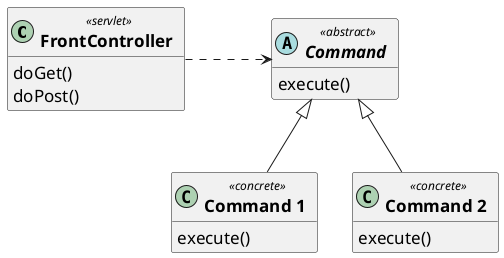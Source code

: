 @startuml

skinparam Class {
    FontStyle bold
    FontSize 15
    AttributeFontSize 17
    AttributeFontName Ubuntu Mono
}

class " FrontController  " as FC <<servlet>> {
    doGet()
    doPost()
}

abstract class " Command  " as CMD <<abstract>> {
    execute()
}

class " Command 1  " <<concrete>> extends CMD {
    execute()
}

class " Command 2  " <<concrete>> extends CMD {
    execute()
}

FC .right.> CMD : "               "

hide fields

@enduml
